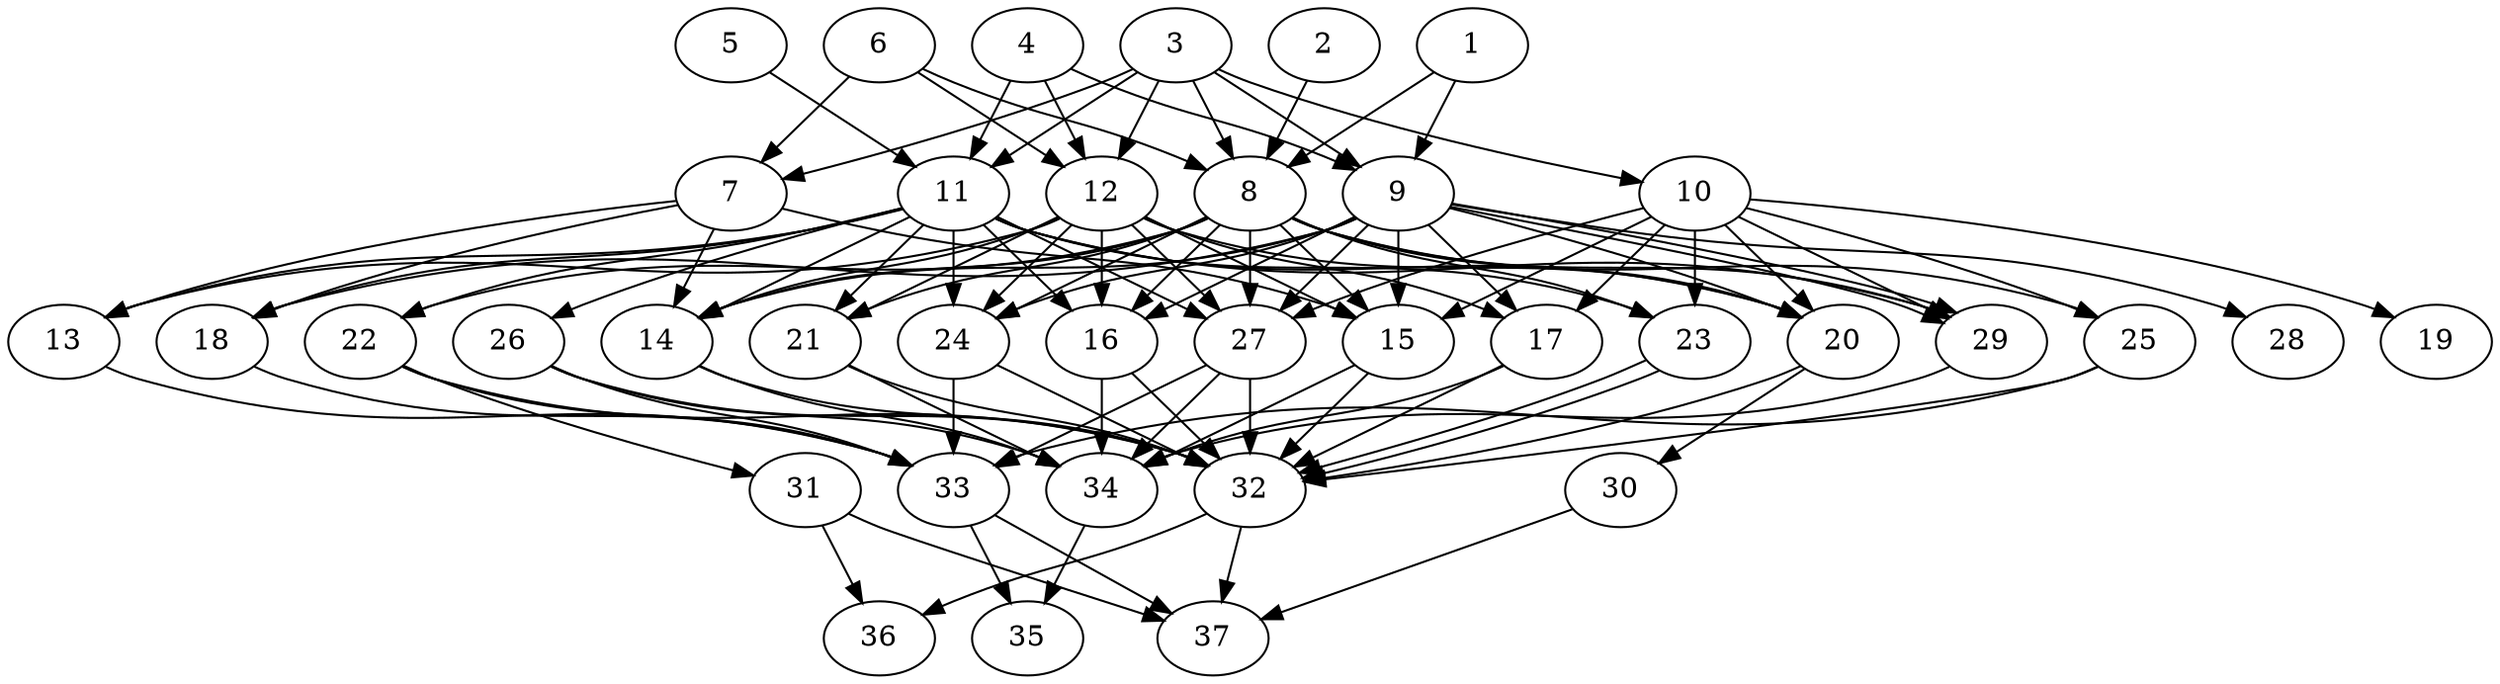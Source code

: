 // DAG (tier=3-complex, mode=compute, n=37, ccr=0.454, fat=0.752, density=0.792, regular=0.228, jump=0.229, mindata=1048576, maxdata=16777216)
// DAG automatically generated by daggen at Sun Aug 24 16:33:34 2025
// /home/ermia/Project/Environments/daggen/bin/daggen --dot --ccr 0.454 --fat 0.752 --regular 0.228 --density 0.792 --jump 0.229 --mindata 1048576 --maxdata 16777216 -n 37 
digraph G {
  1 [size="2451654818497998880768", alpha="0.16", expect_size="1225827409248999440384"]
  1 -> 8 [size ="1454552951816192"]
  1 -> 9 [size ="1454552951816192"]
  2 [size="31316878071621760", alpha="0.03", expect_size="15658439035810880"]
  2 -> 8 [size ="665955650764800"]
  3 [size="37947571800744472", alpha="0.05", expect_size="18973785900372236"]
  3 -> 7 [size ="595994165116928"]
  3 -> 8 [size ="595994165116928"]
  3 -> 9 [size ="595994165116928"]
  3 -> 10 [size ="595994165116928"]
  3 -> 11 [size ="595994165116928"]
  3 -> 12 [size ="595994165116928"]
  4 [size="4543245365036571648", alpha="0.02", expect_size="2271622682518285824"]
  4 -> 9 [size ="1672473686835200"]
  4 -> 11 [size ="1672473686835200"]
  4 -> 12 [size ="1672473686835200"]
  5 [size="2410554082736488841216", alpha="0.20", expect_size="1205277041368244420608"]
  5 -> 11 [size ="1438250631692288"]
  6 [size="2180500863888800", alpha="0.04", expect_size="1090250431944400"]
  6 -> 7 [size ="125895188676608"]
  6 -> 8 [size ="125895188676608"]
  6 -> 12 [size ="125895188676608"]
  7 [size="6004750155776000000", alpha="0.04", expect_size="3002375077888000000"]
  7 -> 13 [size ="26429358080000"]
  7 -> 14 [size ="26429358080000"]
  7 -> 15 [size ="26429358080000"]
  7 -> 18 [size ="26429358080000"]
  8 [size="1332045713739087872000", alpha="0.08", expect_size="666022856869543936000"]
  8 -> 14 [size ="968506946355200"]
  8 -> 15 [size ="968506946355200"]
  8 -> 16 [size ="968506946355200"]
  8 -> 20 [size ="968506946355200"]
  8 -> 21 [size ="968506946355200"]
  8 -> 22 [size ="968506946355200"]
  8 -> 23 [size ="968506946355200"]
  8 -> 24 [size ="968506946355200"]
  8 -> 25 [size ="968506946355200"]
  8 -> 27 [size ="968506946355200"]
  8 -> 29 [size ="968506946355200"]
  9 [size="2250880057468514048", alpha="0.07", expect_size="1125440028734257024"]
  9 -> 14 [size ="1537896926412800"]
  9 -> 15 [size ="1537896926412800"]
  9 -> 16 [size ="1537896926412800"]
  9 -> 17 [size ="1537896926412800"]
  9 -> 18 [size ="1537896926412800"]
  9 -> 20 [size ="1537896926412800"]
  9 -> 24 [size ="1537896926412800"]
  9 -> 27 [size ="1537896926412800"]
  9 -> 28 [size ="1537896926412800"]
  9 -> 29 [size ="1537896926412800"]
  9 -> 29 [size ="1537896926412800"]
  10 [size="105837253077053024", alpha="0.12", expect_size="52918626538526512"]
  10 -> 15 [size ="58199793205248"]
  10 -> 17 [size ="58199793205248"]
  10 -> 19 [size ="58199793205248"]
  10 -> 20 [size ="58199793205248"]
  10 -> 23 [size ="58199793205248"]
  10 -> 25 [size ="58199793205248"]
  10 -> 27 [size ="58199793205248"]
  10 -> 29 [size ="58199793205248"]
  11 [size="1507410900861018368", alpha="0.09", expect_size="753705450430509184"]
  11 -> 13 [size ="909581538557952"]
  11 -> 14 [size ="909581538557952"]
  11 -> 16 [size ="909581538557952"]
  11 -> 18 [size ="909581538557952"]
  11 -> 20 [size ="909581538557952"]
  11 -> 21 [size ="909581538557952"]
  11 -> 22 [size ="909581538557952"]
  11 -> 23 [size ="909581538557952"]
  11 -> 24 [size ="909581538557952"]
  11 -> 26 [size ="909581538557952"]
  11 -> 27 [size ="909581538557952"]
  11 -> 29 [size ="909581538557952"]
  12 [size="319053302599996407808", alpha="0.03", expect_size="159526651299998203904"]
  12 -> 13 [size ="373535730040832"]
  12 -> 14 [size ="373535730040832"]
  12 -> 15 [size ="373535730040832"]
  12 -> 16 [size ="373535730040832"]
  12 -> 17 [size ="373535730040832"]
  12 -> 20 [size ="373535730040832"]
  12 -> 21 [size ="373535730040832"]
  12 -> 24 [size ="373535730040832"]
  12 -> 27 [size ="373535730040832"]
  13 [size="3916243418627407085568", alpha="0.02", expect_size="1958121709313703542784"]
  13 -> 33 [size ="1987634100436992"]
  14 [size="470192385879102464", alpha="0.06", expect_size="235096192939551232"]
  14 -> 32 [size ="207039435374592"]
  14 -> 34 [size ="207039435374592"]
  15 [size="2390177106049506476032", alpha="0.08", expect_size="1195088553024753238016"]
  15 -> 32 [size ="1430133923643392"]
  15 -> 34 [size ="1430133923643392"]
  16 [size="346541047072349", alpha="0.16", expect_size="173270523536174"]
  16 -> 32 [size ="10261247295488"]
  16 -> 34 [size ="10261247295488"]
  17 [size="3178867720994890448896", alpha="0.19", expect_size="1589433860497445224448"]
  17 -> 32 [size ="1729570587803648"]
  17 -> 34 [size ="1729570587803648"]
  18 [size="1736529579925336752128", alpha="0.06", expect_size="868264789962668376064"]
  18 -> 33 [size ="1155787812503552"]
  19 [size="84907316966770720", alpha="0.10", expect_size="42453658483385360"]
  20 [size="3804948531294888", alpha="0.03", expect_size="1902474265647444"]
  20 -> 30 [size ="148680527052800"]
  20 -> 32 [size ="148680527052800"]
  21 [size="22604095571134084", alpha="0.13", expect_size="11302047785567042"]
  21 -> 32 [size ="439346373066752"]
  21 -> 34 [size ="439346373066752"]
  22 [size="29277278242305604", alpha="0.07", expect_size="14638639121152802"]
  22 -> 31 [size ="736022245670912"]
  22 -> 32 [size ="736022245670912"]
  22 -> 33 [size ="736022245670912"]
  23 [size="182807176859670112", alpha="0.04", expect_size="91403588429835056"]
  23 -> 32 [size ="122089688268800"]
  23 -> 32 [size ="122089688268800"]
  24 [size="79543543352534800", alpha="0.16", expect_size="39771771676267400"]
  24 -> 32 [size ="1957533484843008"]
  24 -> 33 [size ="1957533484843008"]
  25 [size="17629812756058060", alpha="0.07", expect_size="8814906378029030"]
  25 -> 32 [size ="1053958810370048"]
  25 -> 33 [size ="1053958810370048"]
  26 [size="37458878777531248", alpha="0.18", expect_size="18729439388765624"]
  26 -> 32 [size ="1417674752000000"]
  26 -> 33 [size ="1417674752000000"]
  26 -> 34 [size ="1417674752000000"]
  27 [size="1934195127403677440", alpha="0.19", expect_size="967097563701838720"]
  27 -> 32 [size ="1251837474766848"]
  27 -> 33 [size ="1251837474766848"]
  27 -> 34 [size ="1251837474766848"]
  28 [size="2169437924472297357312", alpha="0.03", expect_size="1084718962236148678656"]
  29 [size="39452034950857456", alpha="0.07", expect_size="19726017475428728"]
  29 -> 34 [size ="1449917281206272"]
  30 [size="98642190793830768", alpha="0.02", expect_size="49321095396915384"]
  30 -> 37 [size ="1889702403637248"]
  31 [size="6321500533349159", alpha="0.04", expect_size="3160750266674579"]
  31 -> 36 [size ="207206167347200"]
  31 -> 37 [size ="207206167347200"]
  32 [size="2523466205655732736", alpha="0.13", expect_size="1261733102827866368"]
  32 -> 36 [size ="2187395839557632"]
  32 -> 37 [size ="2187395839557632"]
  33 [size="1176615655642964224", alpha="0.04", expect_size="588307827821482112"]
  33 -> 35 [size ="513114718076928"]
  33 -> 37 [size ="513114718076928"]
  34 [size="81384808270994944", alpha="0.16", expect_size="40692404135497472"]
  34 -> 35 [size ="41902984396800"]
  35 [size="105947606861776384", alpha="0.18", expect_size="52973803430888192"]
  36 [size="735222871008693190656", alpha="0.06", expect_size="367611435504346595328"]
  37 [size="5999752280724070", alpha="0.02", expect_size="2999876140362035"]
}